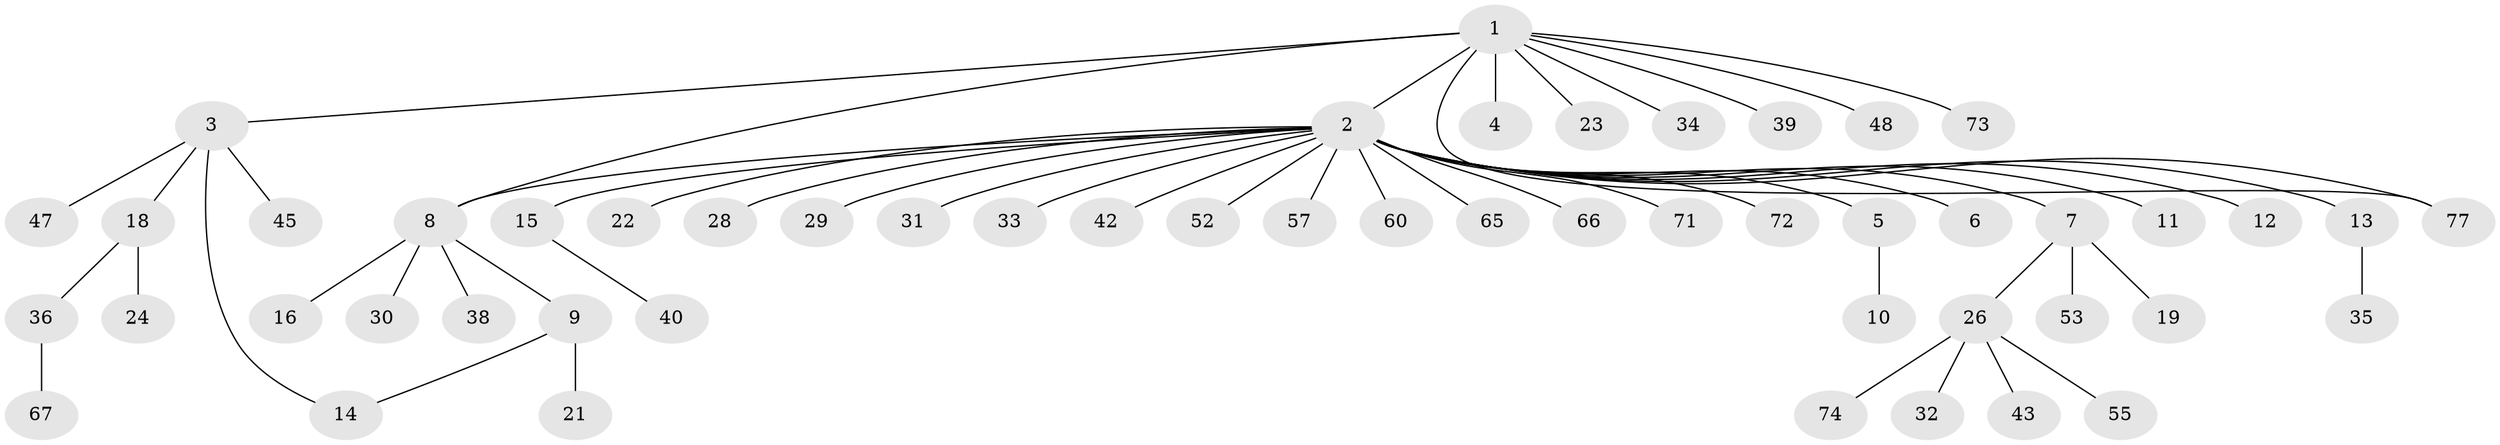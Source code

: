 // original degree distribution, {11: 0.012987012987012988, 21: 0.012987012987012988, 5: 0.012987012987012988, 1: 0.6363636363636364, 4: 0.06493506493506493, 2: 0.15584415584415584, 3: 0.07792207792207792, 6: 0.025974025974025976}
// Generated by graph-tools (version 1.1) at 2025/18/03/04/25 18:18:08]
// undirected, 53 vertices, 55 edges
graph export_dot {
graph [start="1"]
  node [color=gray90,style=filled];
  1;
  2 [super="+27"];
  3;
  4;
  5 [super="+70+49"];
  6 [super="+44"];
  7;
  8 [super="+25"];
  9;
  10;
  11 [super="+20+46+58"];
  12;
  13 [super="+17"];
  14 [super="+56"];
  15 [super="+41"];
  16;
  18;
  19 [super="+75"];
  21;
  22;
  23 [super="+54"];
  24 [super="+51+62"];
  26 [super="+37"];
  28;
  29;
  30;
  31 [super="+50"];
  32;
  33 [super="+59+64"];
  34;
  35;
  36;
  38 [super="+63"];
  39;
  40;
  42;
  43;
  45;
  47;
  48;
  52;
  53;
  55;
  57;
  60 [super="+76"];
  65;
  66;
  67;
  71;
  72;
  73;
  74;
  77;
  1 -- 2;
  1 -- 3;
  1 -- 4;
  1 -- 8 [weight=2];
  1 -- 23;
  1 -- 34;
  1 -- 39;
  1 -- 48;
  1 -- 73;
  1 -- 77;
  2 -- 5;
  2 -- 6;
  2 -- 7;
  2 -- 11;
  2 -- 12;
  2 -- 13;
  2 -- 15;
  2 -- 22;
  2 -- 28;
  2 -- 33;
  2 -- 42;
  2 -- 52;
  2 -- 60;
  2 -- 65;
  2 -- 66;
  2 -- 71;
  2 -- 72;
  2 -- 77;
  2 -- 57;
  2 -- 29;
  2 -- 31;
  2 -- 8;
  3 -- 14;
  3 -- 18;
  3 -- 45;
  3 -- 47;
  5 -- 10;
  7 -- 19;
  7 -- 26;
  7 -- 53;
  8 -- 9;
  8 -- 16;
  8 -- 38;
  8 -- 30;
  9 -- 14;
  9 -- 21;
  13 -- 35;
  15 -- 40;
  18 -- 24;
  18 -- 36;
  26 -- 32;
  26 -- 43;
  26 -- 55;
  26 -- 74;
  36 -- 67;
}
